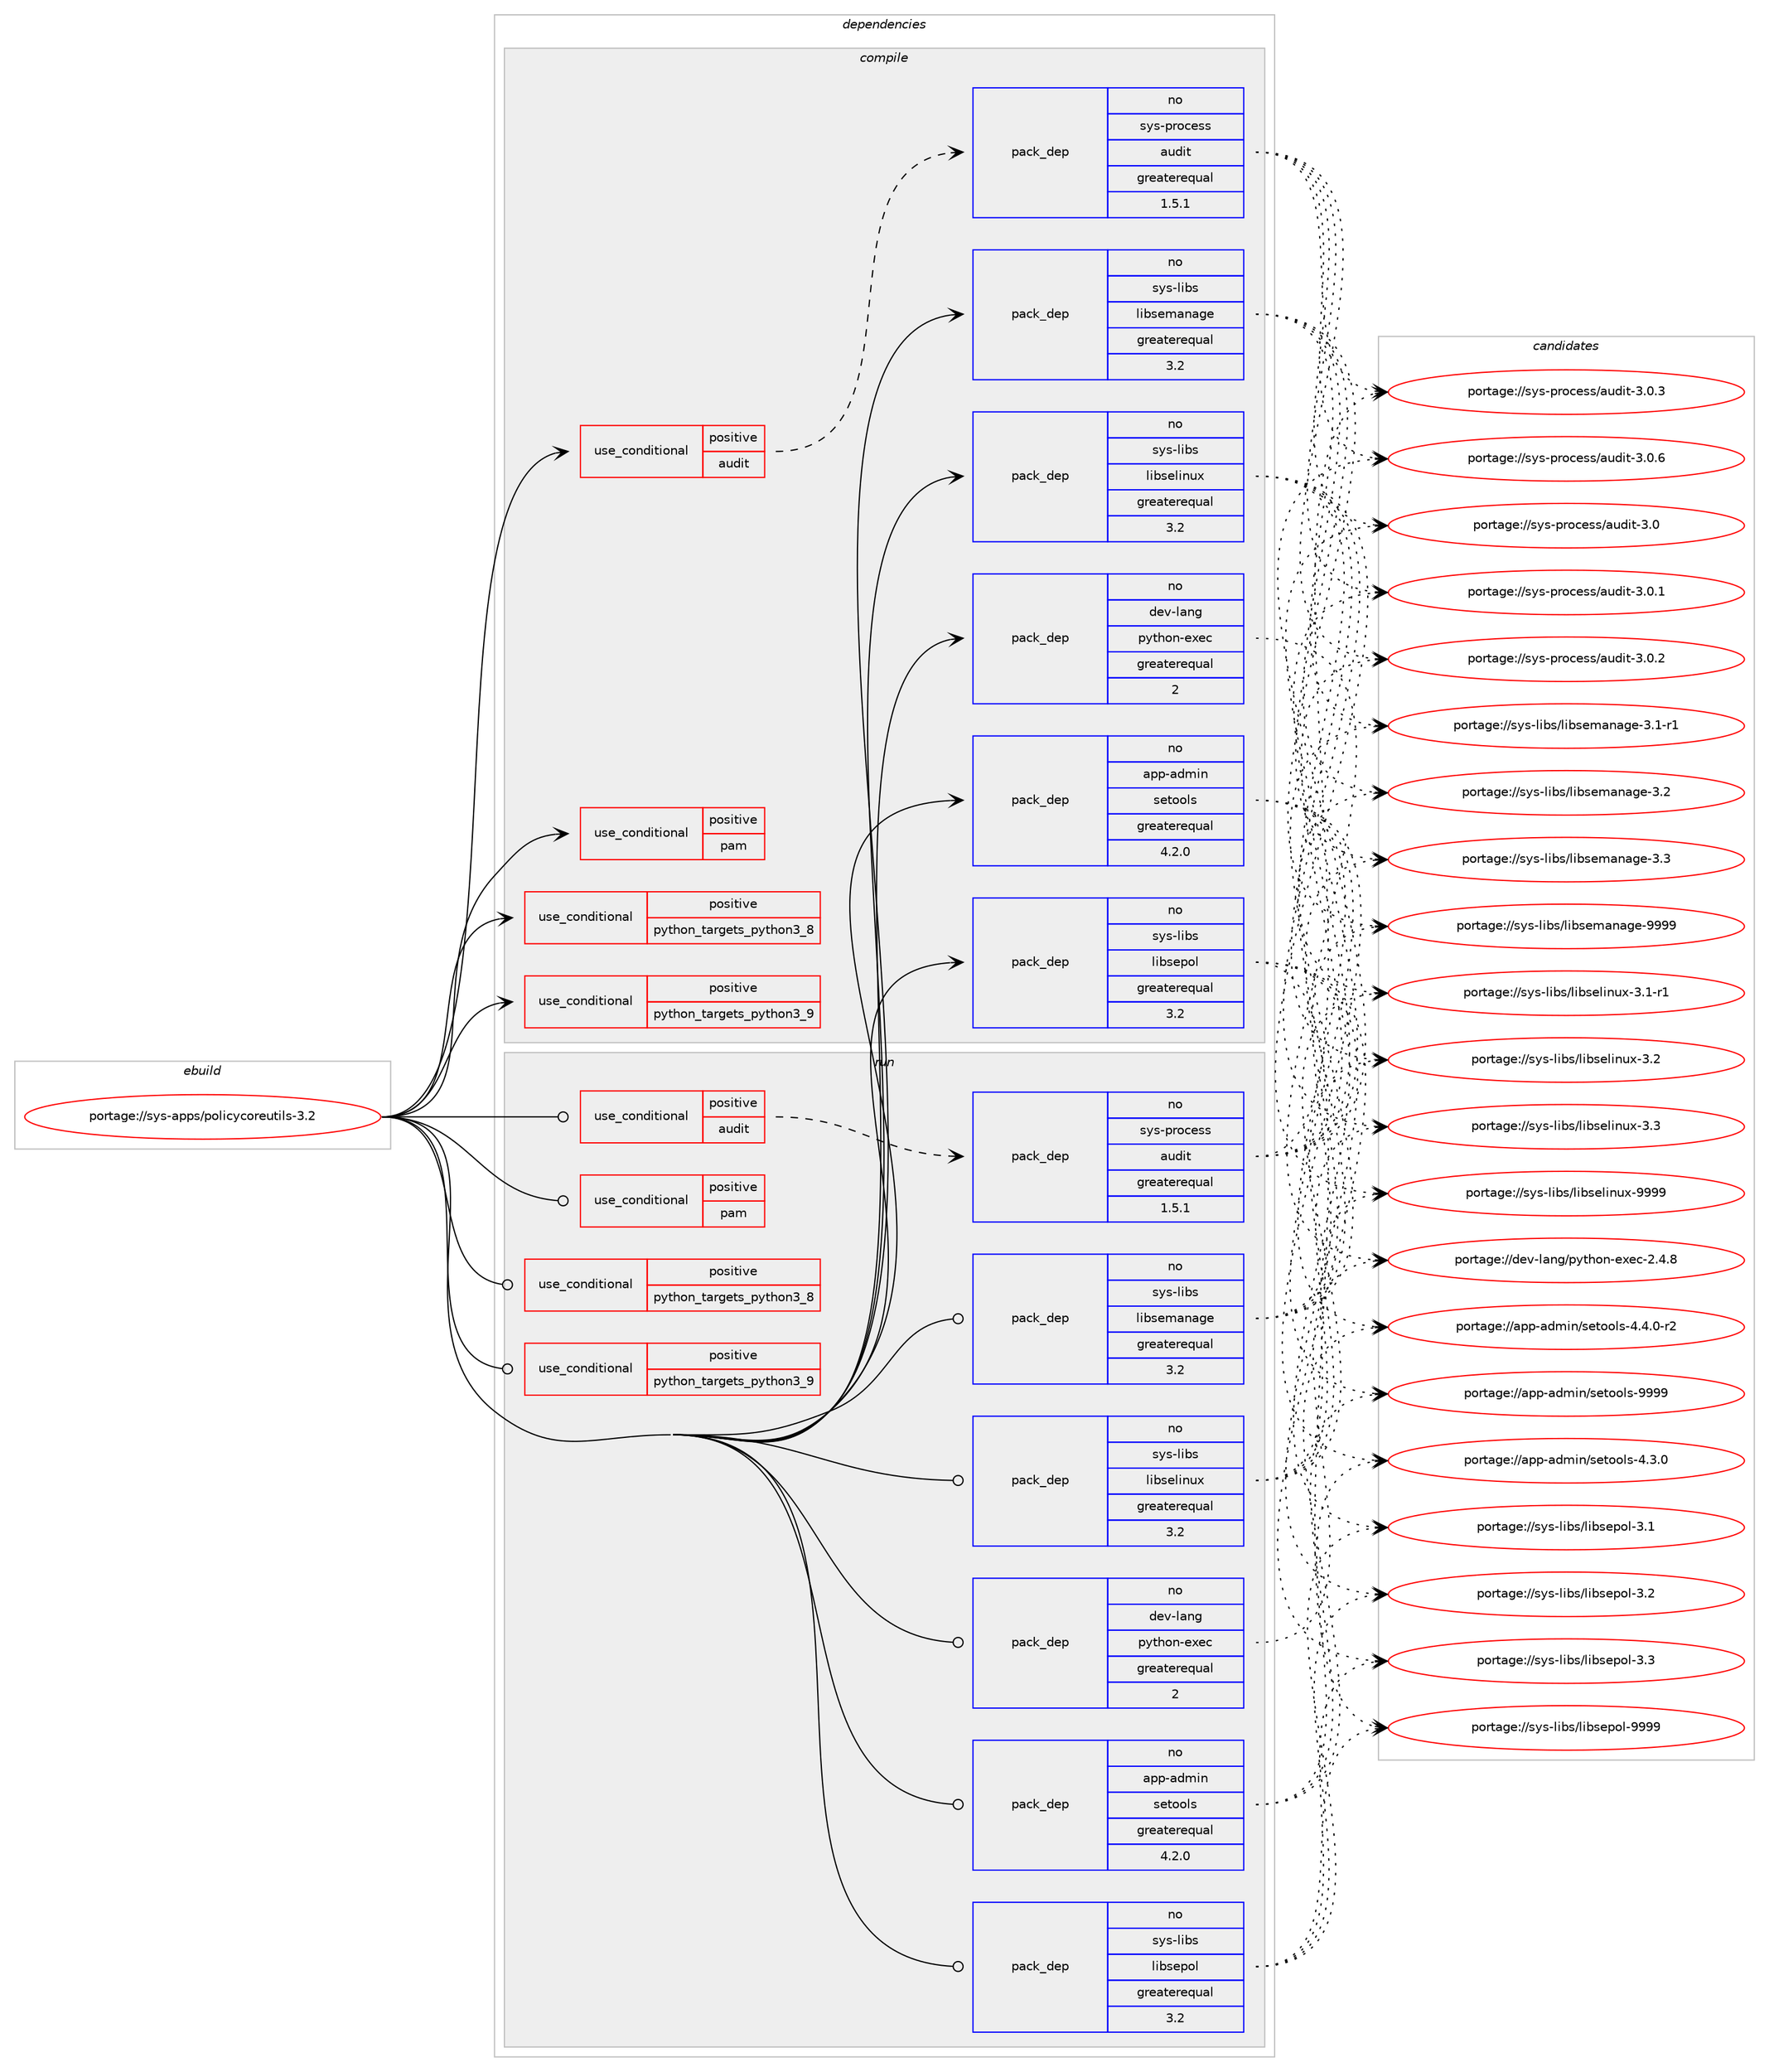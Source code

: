 digraph prolog {

# *************
# Graph options
# *************

newrank=true;
concentrate=true;
compound=true;
graph [rankdir=LR,fontname=Helvetica,fontsize=10,ranksep=1.5];#, ranksep=2.5, nodesep=0.2];
edge  [arrowhead=vee];
node  [fontname=Helvetica,fontsize=10];

# **********
# The ebuild
# **********

subgraph cluster_leftcol {
color=gray;
rank=same;
label=<<i>ebuild</i>>;
id [label="portage://sys-apps/policycoreutils-3.2", color=red, width=4, href="../sys-apps/policycoreutils-3.2.svg"];
}

# ****************
# The dependencies
# ****************

subgraph cluster_midcol {
color=gray;
label=<<i>dependencies</i>>;
subgraph cluster_compile {
fillcolor="#eeeeee";
style=filled;
label=<<i>compile</i>>;
subgraph cond205 {
dependency2302 [label=<<TABLE BORDER="0" CELLBORDER="1" CELLSPACING="0" CELLPADDING="4"><TR><TD ROWSPAN="3" CELLPADDING="10">use_conditional</TD></TR><TR><TD>positive</TD></TR><TR><TD>audit</TD></TR></TABLE>>, shape=none, color=red];
subgraph pack2096 {
dependency2303 [label=<<TABLE BORDER="0" CELLBORDER="1" CELLSPACING="0" CELLPADDING="4" WIDTH="220"><TR><TD ROWSPAN="6" CELLPADDING="30">pack_dep</TD></TR><TR><TD WIDTH="110">no</TD></TR><TR><TD>sys-process</TD></TR><TR><TD>audit</TD></TR><TR><TD>greaterequal</TD></TR><TR><TD>1.5.1</TD></TR></TABLE>>, shape=none, color=blue];
}
dependency2302:e -> dependency2303:w [weight=20,style="dashed",arrowhead="vee"];
}
id:e -> dependency2302:w [weight=20,style="solid",arrowhead="vee"];
subgraph cond206 {
dependency2304 [label=<<TABLE BORDER="0" CELLBORDER="1" CELLSPACING="0" CELLPADDING="4"><TR><TD ROWSPAN="3" CELLPADDING="10">use_conditional</TD></TR><TR><TD>positive</TD></TR><TR><TD>pam</TD></TR></TABLE>>, shape=none, color=red];
# *** BEGIN UNKNOWN DEPENDENCY TYPE (TODO) ***
# dependency2304 -> package_dependency(portage://sys-apps/policycoreutils-3.2,install,no,sys-libs,pam,none,[,,],any_same_slot,[])
# *** END UNKNOWN DEPENDENCY TYPE (TODO) ***

}
id:e -> dependency2304:w [weight=20,style="solid",arrowhead="vee"];
subgraph cond207 {
dependency2305 [label=<<TABLE BORDER="0" CELLBORDER="1" CELLSPACING="0" CELLPADDING="4"><TR><TD ROWSPAN="3" CELLPADDING="10">use_conditional</TD></TR><TR><TD>positive</TD></TR><TR><TD>python_targets_python3_8</TD></TR></TABLE>>, shape=none, color=red];
# *** BEGIN UNKNOWN DEPENDENCY TYPE (TODO) ***
# dependency2305 -> package_dependency(portage://sys-apps/policycoreutils-3.2,install,no,dev-lang,python,none,[,,],[slot(3.8)],[use(enable(xml),none)])
# *** END UNKNOWN DEPENDENCY TYPE (TODO) ***

}
id:e -> dependency2305:w [weight=20,style="solid",arrowhead="vee"];
subgraph cond208 {
dependency2306 [label=<<TABLE BORDER="0" CELLBORDER="1" CELLSPACING="0" CELLPADDING="4"><TR><TD ROWSPAN="3" CELLPADDING="10">use_conditional</TD></TR><TR><TD>positive</TD></TR><TR><TD>python_targets_python3_9</TD></TR></TABLE>>, shape=none, color=red];
# *** BEGIN UNKNOWN DEPENDENCY TYPE (TODO) ***
# dependency2306 -> package_dependency(portage://sys-apps/policycoreutils-3.2,install,no,dev-lang,python,none,[,,],[slot(3.9)],[use(enable(xml),none)])
# *** END UNKNOWN DEPENDENCY TYPE (TODO) ***

}
id:e -> dependency2306:w [weight=20,style="solid",arrowhead="vee"];
subgraph pack2097 {
dependency2307 [label=<<TABLE BORDER="0" CELLBORDER="1" CELLSPACING="0" CELLPADDING="4" WIDTH="220"><TR><TD ROWSPAN="6" CELLPADDING="30">pack_dep</TD></TR><TR><TD WIDTH="110">no</TD></TR><TR><TD>app-admin</TD></TR><TR><TD>setools</TD></TR><TR><TD>greaterequal</TD></TR><TR><TD>4.2.0</TD></TR></TABLE>>, shape=none, color=blue];
}
id:e -> dependency2307:w [weight=20,style="solid",arrowhead="vee"];
subgraph pack2098 {
dependency2308 [label=<<TABLE BORDER="0" CELLBORDER="1" CELLSPACING="0" CELLPADDING="4" WIDTH="220"><TR><TD ROWSPAN="6" CELLPADDING="30">pack_dep</TD></TR><TR><TD WIDTH="110">no</TD></TR><TR><TD>dev-lang</TD></TR><TR><TD>python-exec</TD></TR><TR><TD>greaterequal</TD></TR><TR><TD>2</TD></TR></TABLE>>, shape=none, color=blue];
}
id:e -> dependency2308:w [weight=20,style="solid",arrowhead="vee"];
# *** BEGIN UNKNOWN DEPENDENCY TYPE (TODO) ***
# id -> package_dependency(portage://sys-apps/policycoreutils-3.2,install,no,sys-libs,libcap-ng,none,[,,],any_same_slot,[])
# *** END UNKNOWN DEPENDENCY TYPE (TODO) ***

subgraph pack2099 {
dependency2309 [label=<<TABLE BORDER="0" CELLBORDER="1" CELLSPACING="0" CELLPADDING="4" WIDTH="220"><TR><TD ROWSPAN="6" CELLPADDING="30">pack_dep</TD></TR><TR><TD WIDTH="110">no</TD></TR><TR><TD>sys-libs</TD></TR><TR><TD>libselinux</TD></TR><TR><TD>greaterequal</TD></TR><TR><TD>3.2</TD></TR></TABLE>>, shape=none, color=blue];
}
id:e -> dependency2309:w [weight=20,style="solid",arrowhead="vee"];
subgraph pack2100 {
dependency2310 [label=<<TABLE BORDER="0" CELLBORDER="1" CELLSPACING="0" CELLPADDING="4" WIDTH="220"><TR><TD ROWSPAN="6" CELLPADDING="30">pack_dep</TD></TR><TR><TD WIDTH="110">no</TD></TR><TR><TD>sys-libs</TD></TR><TR><TD>libsemanage</TD></TR><TR><TD>greaterequal</TD></TR><TR><TD>3.2</TD></TR></TABLE>>, shape=none, color=blue];
}
id:e -> dependency2310:w [weight=20,style="solid",arrowhead="vee"];
subgraph pack2101 {
dependency2311 [label=<<TABLE BORDER="0" CELLBORDER="1" CELLSPACING="0" CELLPADDING="4" WIDTH="220"><TR><TD ROWSPAN="6" CELLPADDING="30">pack_dep</TD></TR><TR><TD WIDTH="110">no</TD></TR><TR><TD>sys-libs</TD></TR><TR><TD>libsepol</TD></TR><TR><TD>greaterequal</TD></TR><TR><TD>3.2</TD></TR></TABLE>>, shape=none, color=blue];
}
id:e -> dependency2311:w [weight=20,style="solid",arrowhead="vee"];
}
subgraph cluster_compileandrun {
fillcolor="#eeeeee";
style=filled;
label=<<i>compile and run</i>>;
}
subgraph cluster_run {
fillcolor="#eeeeee";
style=filled;
label=<<i>run</i>>;
subgraph cond209 {
dependency2312 [label=<<TABLE BORDER="0" CELLBORDER="1" CELLSPACING="0" CELLPADDING="4"><TR><TD ROWSPAN="3" CELLPADDING="10">use_conditional</TD></TR><TR><TD>positive</TD></TR><TR><TD>audit</TD></TR></TABLE>>, shape=none, color=red];
subgraph pack2102 {
dependency2313 [label=<<TABLE BORDER="0" CELLBORDER="1" CELLSPACING="0" CELLPADDING="4" WIDTH="220"><TR><TD ROWSPAN="6" CELLPADDING="30">pack_dep</TD></TR><TR><TD WIDTH="110">no</TD></TR><TR><TD>sys-process</TD></TR><TR><TD>audit</TD></TR><TR><TD>greaterequal</TD></TR><TR><TD>1.5.1</TD></TR></TABLE>>, shape=none, color=blue];
}
dependency2312:e -> dependency2313:w [weight=20,style="dashed",arrowhead="vee"];
}
id:e -> dependency2312:w [weight=20,style="solid",arrowhead="odot"];
subgraph cond210 {
dependency2314 [label=<<TABLE BORDER="0" CELLBORDER="1" CELLSPACING="0" CELLPADDING="4"><TR><TD ROWSPAN="3" CELLPADDING="10">use_conditional</TD></TR><TR><TD>positive</TD></TR><TR><TD>pam</TD></TR></TABLE>>, shape=none, color=red];
# *** BEGIN UNKNOWN DEPENDENCY TYPE (TODO) ***
# dependency2314 -> package_dependency(portage://sys-apps/policycoreutils-3.2,run,no,sys-libs,pam,none,[,,],any_same_slot,[])
# *** END UNKNOWN DEPENDENCY TYPE (TODO) ***

}
id:e -> dependency2314:w [weight=20,style="solid",arrowhead="odot"];
subgraph cond211 {
dependency2315 [label=<<TABLE BORDER="0" CELLBORDER="1" CELLSPACING="0" CELLPADDING="4"><TR><TD ROWSPAN="3" CELLPADDING="10">use_conditional</TD></TR><TR><TD>positive</TD></TR><TR><TD>python_targets_python3_8</TD></TR></TABLE>>, shape=none, color=red];
# *** BEGIN UNKNOWN DEPENDENCY TYPE (TODO) ***
# dependency2315 -> package_dependency(portage://sys-apps/policycoreutils-3.2,run,no,dev-lang,python,none,[,,],[slot(3.8)],[use(enable(xml),none)])
# *** END UNKNOWN DEPENDENCY TYPE (TODO) ***

}
id:e -> dependency2315:w [weight=20,style="solid",arrowhead="odot"];
subgraph cond212 {
dependency2316 [label=<<TABLE BORDER="0" CELLBORDER="1" CELLSPACING="0" CELLPADDING="4"><TR><TD ROWSPAN="3" CELLPADDING="10">use_conditional</TD></TR><TR><TD>positive</TD></TR><TR><TD>python_targets_python3_9</TD></TR></TABLE>>, shape=none, color=red];
# *** BEGIN UNKNOWN DEPENDENCY TYPE (TODO) ***
# dependency2316 -> package_dependency(portage://sys-apps/policycoreutils-3.2,run,no,dev-lang,python,none,[,,],[slot(3.9)],[use(enable(xml),none)])
# *** END UNKNOWN DEPENDENCY TYPE (TODO) ***

}
id:e -> dependency2316:w [weight=20,style="solid",arrowhead="odot"];
subgraph pack2103 {
dependency2317 [label=<<TABLE BORDER="0" CELLBORDER="1" CELLSPACING="0" CELLPADDING="4" WIDTH="220"><TR><TD ROWSPAN="6" CELLPADDING="30">pack_dep</TD></TR><TR><TD WIDTH="110">no</TD></TR><TR><TD>app-admin</TD></TR><TR><TD>setools</TD></TR><TR><TD>greaterequal</TD></TR><TR><TD>4.2.0</TD></TR></TABLE>>, shape=none, color=blue];
}
id:e -> dependency2317:w [weight=20,style="solid",arrowhead="odot"];
# *** BEGIN UNKNOWN DEPENDENCY TYPE (TODO) ***
# id -> package_dependency(portage://sys-apps/policycoreutils-3.2,run,no,app-misc,pax-utils,none,[,,],[],[])
# *** END UNKNOWN DEPENDENCY TYPE (TODO) ***

subgraph pack2104 {
dependency2318 [label=<<TABLE BORDER="0" CELLBORDER="1" CELLSPACING="0" CELLPADDING="4" WIDTH="220"><TR><TD ROWSPAN="6" CELLPADDING="30">pack_dep</TD></TR><TR><TD WIDTH="110">no</TD></TR><TR><TD>dev-lang</TD></TR><TR><TD>python-exec</TD></TR><TR><TD>greaterequal</TD></TR><TR><TD>2</TD></TR></TABLE>>, shape=none, color=blue];
}
id:e -> dependency2318:w [weight=20,style="solid",arrowhead="odot"];
# *** BEGIN UNKNOWN DEPENDENCY TYPE (TODO) ***
# id -> package_dependency(portage://sys-apps/policycoreutils-3.2,run,no,sys-libs,libcap-ng,none,[,,],any_same_slot,[])
# *** END UNKNOWN DEPENDENCY TYPE (TODO) ***

subgraph pack2105 {
dependency2319 [label=<<TABLE BORDER="0" CELLBORDER="1" CELLSPACING="0" CELLPADDING="4" WIDTH="220"><TR><TD ROWSPAN="6" CELLPADDING="30">pack_dep</TD></TR><TR><TD WIDTH="110">no</TD></TR><TR><TD>sys-libs</TD></TR><TR><TD>libselinux</TD></TR><TR><TD>greaterequal</TD></TR><TR><TD>3.2</TD></TR></TABLE>>, shape=none, color=blue];
}
id:e -> dependency2319:w [weight=20,style="solid",arrowhead="odot"];
subgraph pack2106 {
dependency2320 [label=<<TABLE BORDER="0" CELLBORDER="1" CELLSPACING="0" CELLPADDING="4" WIDTH="220"><TR><TD ROWSPAN="6" CELLPADDING="30">pack_dep</TD></TR><TR><TD WIDTH="110">no</TD></TR><TR><TD>sys-libs</TD></TR><TR><TD>libsemanage</TD></TR><TR><TD>greaterequal</TD></TR><TR><TD>3.2</TD></TR></TABLE>>, shape=none, color=blue];
}
id:e -> dependency2320:w [weight=20,style="solid",arrowhead="odot"];
subgraph pack2107 {
dependency2321 [label=<<TABLE BORDER="0" CELLBORDER="1" CELLSPACING="0" CELLPADDING="4" WIDTH="220"><TR><TD ROWSPAN="6" CELLPADDING="30">pack_dep</TD></TR><TR><TD WIDTH="110">no</TD></TR><TR><TD>sys-libs</TD></TR><TR><TD>libsepol</TD></TR><TR><TD>greaterequal</TD></TR><TR><TD>3.2</TD></TR></TABLE>>, shape=none, color=blue];
}
id:e -> dependency2321:w [weight=20,style="solid",arrowhead="odot"];
}
}

# **************
# The candidates
# **************

subgraph cluster_choices {
rank=same;
color=gray;
label=<<i>candidates</i>>;

subgraph choice2096 {
color=black;
nodesep=1;
choice1151211154511211411199101115115479711710010511645514648 [label="portage://sys-process/audit-3.0", color=red, width=4,href="../sys-process/audit-3.0.svg"];
choice11512111545112114111991011151154797117100105116455146484649 [label="portage://sys-process/audit-3.0.1", color=red, width=4,href="../sys-process/audit-3.0.1.svg"];
choice11512111545112114111991011151154797117100105116455146484650 [label="portage://sys-process/audit-3.0.2", color=red, width=4,href="../sys-process/audit-3.0.2.svg"];
choice11512111545112114111991011151154797117100105116455146484651 [label="portage://sys-process/audit-3.0.3", color=red, width=4,href="../sys-process/audit-3.0.3.svg"];
choice11512111545112114111991011151154797117100105116455146484654 [label="portage://sys-process/audit-3.0.6", color=red, width=4,href="../sys-process/audit-3.0.6.svg"];
dependency2303:e -> choice1151211154511211411199101115115479711710010511645514648:w [style=dotted,weight="100"];
dependency2303:e -> choice11512111545112114111991011151154797117100105116455146484649:w [style=dotted,weight="100"];
dependency2303:e -> choice11512111545112114111991011151154797117100105116455146484650:w [style=dotted,weight="100"];
dependency2303:e -> choice11512111545112114111991011151154797117100105116455146484651:w [style=dotted,weight="100"];
dependency2303:e -> choice11512111545112114111991011151154797117100105116455146484654:w [style=dotted,weight="100"];
}
subgraph choice2097 {
color=black;
nodesep=1;
choice97112112459710010910511047115101116111111108115455246514648 [label="portage://app-admin/setools-4.3.0", color=red, width=4,href="../app-admin/setools-4.3.0.svg"];
choice971121124597100109105110471151011161111111081154552465246484511450 [label="portage://app-admin/setools-4.4.0-r2", color=red, width=4,href="../app-admin/setools-4.4.0-r2.svg"];
choice971121124597100109105110471151011161111111081154557575757 [label="portage://app-admin/setools-9999", color=red, width=4,href="../app-admin/setools-9999.svg"];
dependency2307:e -> choice97112112459710010910511047115101116111111108115455246514648:w [style=dotted,weight="100"];
dependency2307:e -> choice971121124597100109105110471151011161111111081154552465246484511450:w [style=dotted,weight="100"];
dependency2307:e -> choice971121124597100109105110471151011161111111081154557575757:w [style=dotted,weight="100"];
}
subgraph choice2098 {
color=black;
nodesep=1;
choice1001011184510897110103471121211161041111104510112010199455046524656 [label="portage://dev-lang/python-exec-2.4.8", color=red, width=4,href="../dev-lang/python-exec-2.4.8.svg"];
dependency2308:e -> choice1001011184510897110103471121211161041111104510112010199455046524656:w [style=dotted,weight="100"];
}
subgraph choice2099 {
color=black;
nodesep=1;
choice11512111545108105981154710810598115101108105110117120455146494511449 [label="portage://sys-libs/libselinux-3.1-r1", color=red, width=4,href="../sys-libs/libselinux-3.1-r1.svg"];
choice1151211154510810598115471081059811510110810511011712045514650 [label="portage://sys-libs/libselinux-3.2", color=red, width=4,href="../sys-libs/libselinux-3.2.svg"];
choice1151211154510810598115471081059811510110810511011712045514651 [label="portage://sys-libs/libselinux-3.3", color=red, width=4,href="../sys-libs/libselinux-3.3.svg"];
choice115121115451081059811547108105981151011081051101171204557575757 [label="portage://sys-libs/libselinux-9999", color=red, width=4,href="../sys-libs/libselinux-9999.svg"];
dependency2309:e -> choice11512111545108105981154710810598115101108105110117120455146494511449:w [style=dotted,weight="100"];
dependency2309:e -> choice1151211154510810598115471081059811510110810511011712045514650:w [style=dotted,weight="100"];
dependency2309:e -> choice1151211154510810598115471081059811510110810511011712045514651:w [style=dotted,weight="100"];
dependency2309:e -> choice115121115451081059811547108105981151011081051101171204557575757:w [style=dotted,weight="100"];
}
subgraph choice2100 {
color=black;
nodesep=1;
choice115121115451081059811547108105981151011099711097103101455146494511449 [label="portage://sys-libs/libsemanage-3.1-r1", color=red, width=4,href="../sys-libs/libsemanage-3.1-r1.svg"];
choice11512111545108105981154710810598115101109971109710310145514650 [label="portage://sys-libs/libsemanage-3.2", color=red, width=4,href="../sys-libs/libsemanage-3.2.svg"];
choice11512111545108105981154710810598115101109971109710310145514651 [label="portage://sys-libs/libsemanage-3.3", color=red, width=4,href="../sys-libs/libsemanage-3.3.svg"];
choice1151211154510810598115471081059811510110997110971031014557575757 [label="portage://sys-libs/libsemanage-9999", color=red, width=4,href="../sys-libs/libsemanage-9999.svg"];
dependency2310:e -> choice115121115451081059811547108105981151011099711097103101455146494511449:w [style=dotted,weight="100"];
dependency2310:e -> choice11512111545108105981154710810598115101109971109710310145514650:w [style=dotted,weight="100"];
dependency2310:e -> choice11512111545108105981154710810598115101109971109710310145514651:w [style=dotted,weight="100"];
dependency2310:e -> choice1151211154510810598115471081059811510110997110971031014557575757:w [style=dotted,weight="100"];
}
subgraph choice2101 {
color=black;
nodesep=1;
choice1151211154510810598115471081059811510111211110845514649 [label="portage://sys-libs/libsepol-3.1", color=red, width=4,href="../sys-libs/libsepol-3.1.svg"];
choice1151211154510810598115471081059811510111211110845514650 [label="portage://sys-libs/libsepol-3.2", color=red, width=4,href="../sys-libs/libsepol-3.2.svg"];
choice1151211154510810598115471081059811510111211110845514651 [label="portage://sys-libs/libsepol-3.3", color=red, width=4,href="../sys-libs/libsepol-3.3.svg"];
choice115121115451081059811547108105981151011121111084557575757 [label="portage://sys-libs/libsepol-9999", color=red, width=4,href="../sys-libs/libsepol-9999.svg"];
dependency2311:e -> choice1151211154510810598115471081059811510111211110845514649:w [style=dotted,weight="100"];
dependency2311:e -> choice1151211154510810598115471081059811510111211110845514650:w [style=dotted,weight="100"];
dependency2311:e -> choice1151211154510810598115471081059811510111211110845514651:w [style=dotted,weight="100"];
dependency2311:e -> choice115121115451081059811547108105981151011121111084557575757:w [style=dotted,weight="100"];
}
subgraph choice2102 {
color=black;
nodesep=1;
choice1151211154511211411199101115115479711710010511645514648 [label="portage://sys-process/audit-3.0", color=red, width=4,href="../sys-process/audit-3.0.svg"];
choice11512111545112114111991011151154797117100105116455146484649 [label="portage://sys-process/audit-3.0.1", color=red, width=4,href="../sys-process/audit-3.0.1.svg"];
choice11512111545112114111991011151154797117100105116455146484650 [label="portage://sys-process/audit-3.0.2", color=red, width=4,href="../sys-process/audit-3.0.2.svg"];
choice11512111545112114111991011151154797117100105116455146484651 [label="portage://sys-process/audit-3.0.3", color=red, width=4,href="../sys-process/audit-3.0.3.svg"];
choice11512111545112114111991011151154797117100105116455146484654 [label="portage://sys-process/audit-3.0.6", color=red, width=4,href="../sys-process/audit-3.0.6.svg"];
dependency2313:e -> choice1151211154511211411199101115115479711710010511645514648:w [style=dotted,weight="100"];
dependency2313:e -> choice11512111545112114111991011151154797117100105116455146484649:w [style=dotted,weight="100"];
dependency2313:e -> choice11512111545112114111991011151154797117100105116455146484650:w [style=dotted,weight="100"];
dependency2313:e -> choice11512111545112114111991011151154797117100105116455146484651:w [style=dotted,weight="100"];
dependency2313:e -> choice11512111545112114111991011151154797117100105116455146484654:w [style=dotted,weight="100"];
}
subgraph choice2103 {
color=black;
nodesep=1;
choice97112112459710010910511047115101116111111108115455246514648 [label="portage://app-admin/setools-4.3.0", color=red, width=4,href="../app-admin/setools-4.3.0.svg"];
choice971121124597100109105110471151011161111111081154552465246484511450 [label="portage://app-admin/setools-4.4.0-r2", color=red, width=4,href="../app-admin/setools-4.4.0-r2.svg"];
choice971121124597100109105110471151011161111111081154557575757 [label="portage://app-admin/setools-9999", color=red, width=4,href="../app-admin/setools-9999.svg"];
dependency2317:e -> choice97112112459710010910511047115101116111111108115455246514648:w [style=dotted,weight="100"];
dependency2317:e -> choice971121124597100109105110471151011161111111081154552465246484511450:w [style=dotted,weight="100"];
dependency2317:e -> choice971121124597100109105110471151011161111111081154557575757:w [style=dotted,weight="100"];
}
subgraph choice2104 {
color=black;
nodesep=1;
choice1001011184510897110103471121211161041111104510112010199455046524656 [label="portage://dev-lang/python-exec-2.4.8", color=red, width=4,href="../dev-lang/python-exec-2.4.8.svg"];
dependency2318:e -> choice1001011184510897110103471121211161041111104510112010199455046524656:w [style=dotted,weight="100"];
}
subgraph choice2105 {
color=black;
nodesep=1;
choice11512111545108105981154710810598115101108105110117120455146494511449 [label="portage://sys-libs/libselinux-3.1-r1", color=red, width=4,href="../sys-libs/libselinux-3.1-r1.svg"];
choice1151211154510810598115471081059811510110810511011712045514650 [label="portage://sys-libs/libselinux-3.2", color=red, width=4,href="../sys-libs/libselinux-3.2.svg"];
choice1151211154510810598115471081059811510110810511011712045514651 [label="portage://sys-libs/libselinux-3.3", color=red, width=4,href="../sys-libs/libselinux-3.3.svg"];
choice115121115451081059811547108105981151011081051101171204557575757 [label="portage://sys-libs/libselinux-9999", color=red, width=4,href="../sys-libs/libselinux-9999.svg"];
dependency2319:e -> choice11512111545108105981154710810598115101108105110117120455146494511449:w [style=dotted,weight="100"];
dependency2319:e -> choice1151211154510810598115471081059811510110810511011712045514650:w [style=dotted,weight="100"];
dependency2319:e -> choice1151211154510810598115471081059811510110810511011712045514651:w [style=dotted,weight="100"];
dependency2319:e -> choice115121115451081059811547108105981151011081051101171204557575757:w [style=dotted,weight="100"];
}
subgraph choice2106 {
color=black;
nodesep=1;
choice115121115451081059811547108105981151011099711097103101455146494511449 [label="portage://sys-libs/libsemanage-3.1-r1", color=red, width=4,href="../sys-libs/libsemanage-3.1-r1.svg"];
choice11512111545108105981154710810598115101109971109710310145514650 [label="portage://sys-libs/libsemanage-3.2", color=red, width=4,href="../sys-libs/libsemanage-3.2.svg"];
choice11512111545108105981154710810598115101109971109710310145514651 [label="portage://sys-libs/libsemanage-3.3", color=red, width=4,href="../sys-libs/libsemanage-3.3.svg"];
choice1151211154510810598115471081059811510110997110971031014557575757 [label="portage://sys-libs/libsemanage-9999", color=red, width=4,href="../sys-libs/libsemanage-9999.svg"];
dependency2320:e -> choice115121115451081059811547108105981151011099711097103101455146494511449:w [style=dotted,weight="100"];
dependency2320:e -> choice11512111545108105981154710810598115101109971109710310145514650:w [style=dotted,weight="100"];
dependency2320:e -> choice11512111545108105981154710810598115101109971109710310145514651:w [style=dotted,weight="100"];
dependency2320:e -> choice1151211154510810598115471081059811510110997110971031014557575757:w [style=dotted,weight="100"];
}
subgraph choice2107 {
color=black;
nodesep=1;
choice1151211154510810598115471081059811510111211110845514649 [label="portage://sys-libs/libsepol-3.1", color=red, width=4,href="../sys-libs/libsepol-3.1.svg"];
choice1151211154510810598115471081059811510111211110845514650 [label="portage://sys-libs/libsepol-3.2", color=red, width=4,href="../sys-libs/libsepol-3.2.svg"];
choice1151211154510810598115471081059811510111211110845514651 [label="portage://sys-libs/libsepol-3.3", color=red, width=4,href="../sys-libs/libsepol-3.3.svg"];
choice115121115451081059811547108105981151011121111084557575757 [label="portage://sys-libs/libsepol-9999", color=red, width=4,href="../sys-libs/libsepol-9999.svg"];
dependency2321:e -> choice1151211154510810598115471081059811510111211110845514649:w [style=dotted,weight="100"];
dependency2321:e -> choice1151211154510810598115471081059811510111211110845514650:w [style=dotted,weight="100"];
dependency2321:e -> choice1151211154510810598115471081059811510111211110845514651:w [style=dotted,weight="100"];
dependency2321:e -> choice115121115451081059811547108105981151011121111084557575757:w [style=dotted,weight="100"];
}
}

}
